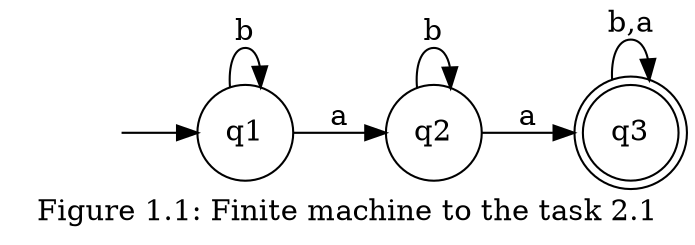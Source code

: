 digraph {
    "" [shape=none]
    node [shape=circle]
    q3 [shape="doublecircle"]
    "" -> q1
    q1 -> q1[label="b"]
    q1 -> q2[label="a"]
    q2 -> q2[label="b"]
    q2 -> q3[label="a"]
    q3 -> q3[label="b,a"]
    rankdir = LR
    label = "Figure 1.1: Finite machine to the task 2.1"
}